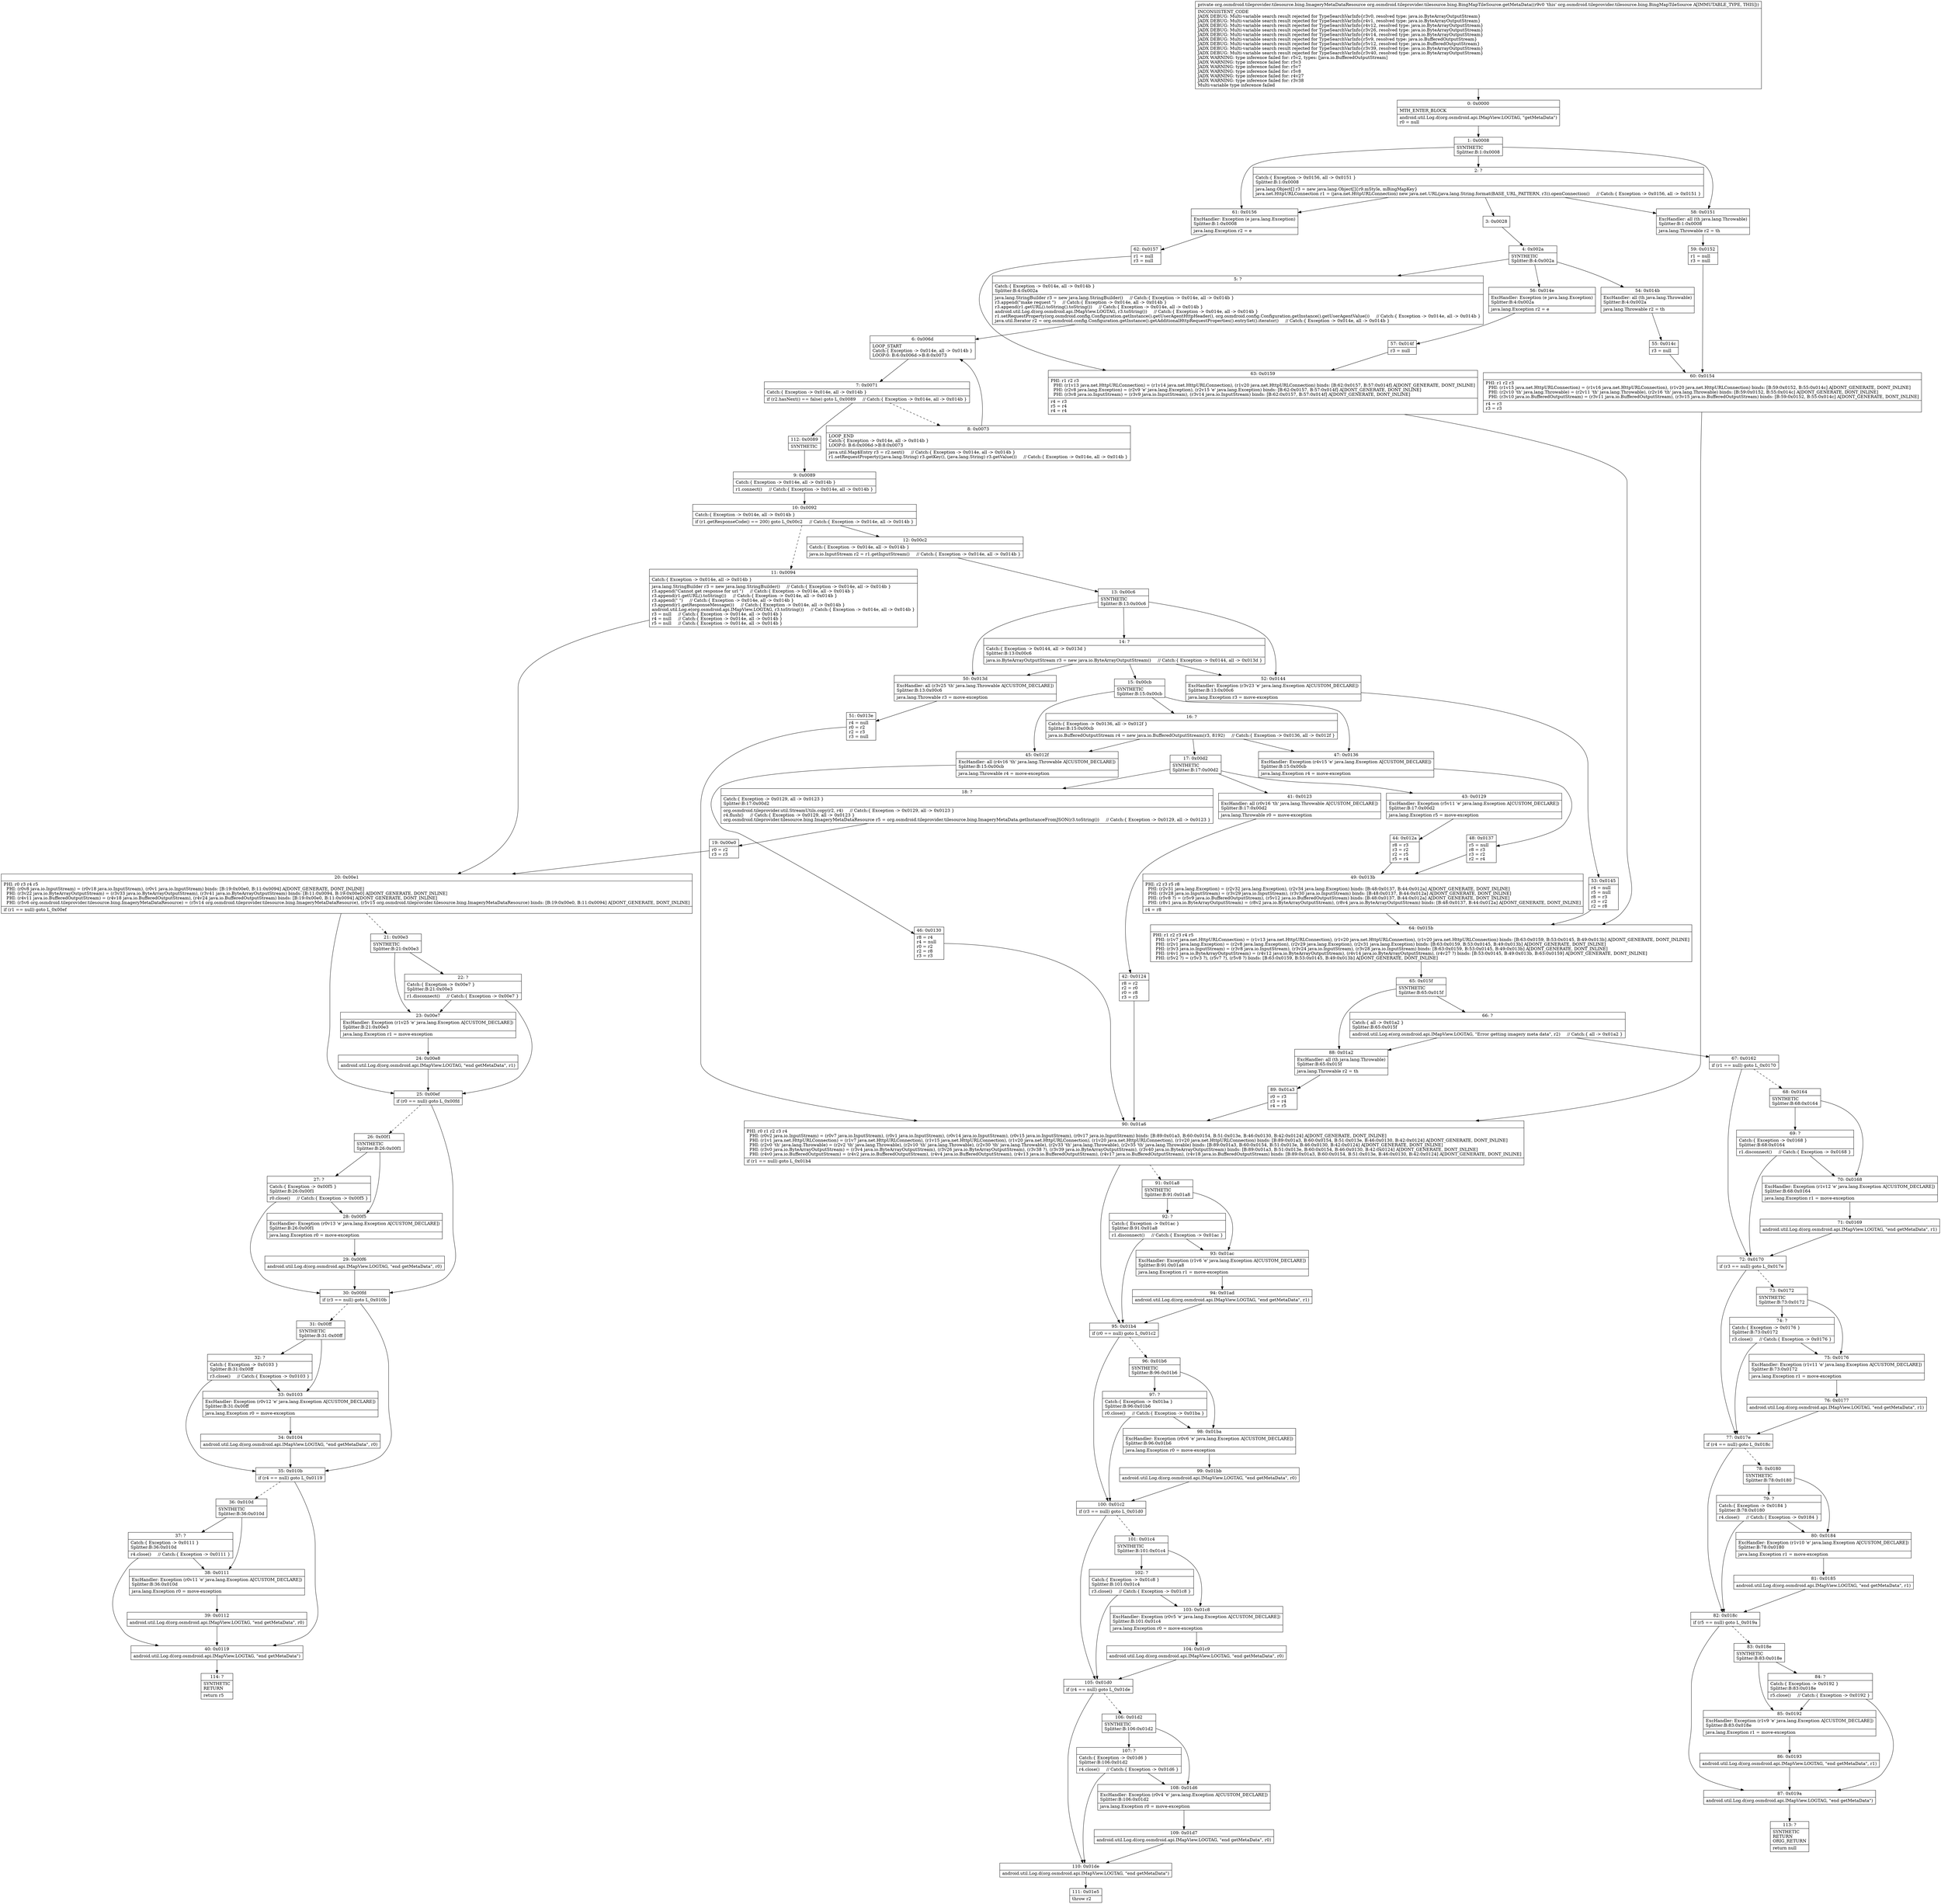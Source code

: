 digraph "CFG fororg.osmdroid.tileprovider.tilesource.bing.BingMapTileSource.getMetaData()Lorg\/osmdroid\/tileprovider\/tilesource\/bing\/ImageryMetaDataResource;" {
Node_0 [shape=record,label="{0\:\ 0x0000|MTH_ENTER_BLOCK\l|android.util.Log.d(org.osmdroid.api.IMapView.LOGTAG, \"getMetaData\")\lr0 = null\l}"];
Node_1 [shape=record,label="{1\:\ 0x0008|SYNTHETIC\lSplitter:B:1:0x0008\l}"];
Node_2 [shape=record,label="{2\:\ ?|Catch:\{ Exception \-\> 0x0156, all \-\> 0x0151 \}\lSplitter:B:1:0x0008\l|java.lang.Object[] r3 = new java.lang.Object[]\{r9.mStyle, mBingMapKey\}\ljava.net.HttpURLConnection r1 = (java.net.HttpURLConnection) new java.net.URL(java.lang.String.format(BASE_URL_PATTERN, r3)).openConnection()     \/\/ Catch:\{ Exception \-\> 0x0156, all \-\> 0x0151 \}\l}"];
Node_3 [shape=record,label="{3\:\ 0x0028}"];
Node_4 [shape=record,label="{4\:\ 0x002a|SYNTHETIC\lSplitter:B:4:0x002a\l}"];
Node_5 [shape=record,label="{5\:\ ?|Catch:\{ Exception \-\> 0x014e, all \-\> 0x014b \}\lSplitter:B:4:0x002a\l|java.lang.StringBuilder r3 = new java.lang.StringBuilder()     \/\/ Catch:\{ Exception \-\> 0x014e, all \-\> 0x014b \}\lr3.append(\"make request \")     \/\/ Catch:\{ Exception \-\> 0x014e, all \-\> 0x014b \}\lr3.append(r1.getURL().toString().toString())     \/\/ Catch:\{ Exception \-\> 0x014e, all \-\> 0x014b \}\landroid.util.Log.d(org.osmdroid.api.IMapView.LOGTAG, r3.toString())     \/\/ Catch:\{ Exception \-\> 0x014e, all \-\> 0x014b \}\lr1.setRequestProperty(org.osmdroid.config.Configuration.getInstance().getUserAgentHttpHeader(), org.osmdroid.config.Configuration.getInstance().getUserAgentValue())     \/\/ Catch:\{ Exception \-\> 0x014e, all \-\> 0x014b \}\ljava.util.Iterator r2 = org.osmdroid.config.Configuration.getInstance().getAdditionalHttpRequestProperties().entrySet().iterator()     \/\/ Catch:\{ Exception \-\> 0x014e, all \-\> 0x014b \}\l}"];
Node_6 [shape=record,label="{6\:\ 0x006d|LOOP_START\lCatch:\{ Exception \-\> 0x014e, all \-\> 0x014b \}\lLOOP:0: B:6:0x006d\-\>B:8:0x0073\l}"];
Node_7 [shape=record,label="{7\:\ 0x0071|Catch:\{ Exception \-\> 0x014e, all \-\> 0x014b \}\l|if (r2.hasNext() == false) goto L_0x0089     \/\/ Catch:\{ Exception \-\> 0x014e, all \-\> 0x014b \}\l}"];
Node_8 [shape=record,label="{8\:\ 0x0073|LOOP_END\lCatch:\{ Exception \-\> 0x014e, all \-\> 0x014b \}\lLOOP:0: B:6:0x006d\-\>B:8:0x0073\l|java.util.Map$Entry r3 = r2.next()     \/\/ Catch:\{ Exception \-\> 0x014e, all \-\> 0x014b \}\lr1.setRequestProperty((java.lang.String) r3.getKey(), (java.lang.String) r3.getValue())     \/\/ Catch:\{ Exception \-\> 0x014e, all \-\> 0x014b \}\l}"];
Node_9 [shape=record,label="{9\:\ 0x0089|Catch:\{ Exception \-\> 0x014e, all \-\> 0x014b \}\l|r1.connect()     \/\/ Catch:\{ Exception \-\> 0x014e, all \-\> 0x014b \}\l}"];
Node_10 [shape=record,label="{10\:\ 0x0092|Catch:\{ Exception \-\> 0x014e, all \-\> 0x014b \}\l|if (r1.getResponseCode() == 200) goto L_0x00c2     \/\/ Catch:\{ Exception \-\> 0x014e, all \-\> 0x014b \}\l}"];
Node_11 [shape=record,label="{11\:\ 0x0094|Catch:\{ Exception \-\> 0x014e, all \-\> 0x014b \}\l|java.lang.StringBuilder r3 = new java.lang.StringBuilder()     \/\/ Catch:\{ Exception \-\> 0x014e, all \-\> 0x014b \}\lr3.append(\"Cannot get response for url \")     \/\/ Catch:\{ Exception \-\> 0x014e, all \-\> 0x014b \}\lr3.append(r1.getURL().toString())     \/\/ Catch:\{ Exception \-\> 0x014e, all \-\> 0x014b \}\lr3.append(\" \")     \/\/ Catch:\{ Exception \-\> 0x014e, all \-\> 0x014b \}\lr3.append(r1.getResponseMessage())     \/\/ Catch:\{ Exception \-\> 0x014e, all \-\> 0x014b \}\landroid.util.Log.e(org.osmdroid.api.IMapView.LOGTAG, r3.toString())     \/\/ Catch:\{ Exception \-\> 0x014e, all \-\> 0x014b \}\lr3 = null     \/\/ Catch:\{ Exception \-\> 0x014e, all \-\> 0x014b \}\lr4 = null     \/\/ Catch:\{ Exception \-\> 0x014e, all \-\> 0x014b \}\lr5 = null     \/\/ Catch:\{ Exception \-\> 0x014e, all \-\> 0x014b \}\l}"];
Node_12 [shape=record,label="{12\:\ 0x00c2|Catch:\{ Exception \-\> 0x014e, all \-\> 0x014b \}\l|java.io.InputStream r2 = r1.getInputStream()     \/\/ Catch:\{ Exception \-\> 0x014e, all \-\> 0x014b \}\l}"];
Node_13 [shape=record,label="{13\:\ 0x00c6|SYNTHETIC\lSplitter:B:13:0x00c6\l}"];
Node_14 [shape=record,label="{14\:\ ?|Catch:\{ Exception \-\> 0x0144, all \-\> 0x013d \}\lSplitter:B:13:0x00c6\l|java.io.ByteArrayOutputStream r3 = new java.io.ByteArrayOutputStream()     \/\/ Catch:\{ Exception \-\> 0x0144, all \-\> 0x013d \}\l}"];
Node_15 [shape=record,label="{15\:\ 0x00cb|SYNTHETIC\lSplitter:B:15:0x00cb\l}"];
Node_16 [shape=record,label="{16\:\ ?|Catch:\{ Exception \-\> 0x0136, all \-\> 0x012f \}\lSplitter:B:15:0x00cb\l|java.io.BufferedOutputStream r4 = new java.io.BufferedOutputStream(r3, 8192)     \/\/ Catch:\{ Exception \-\> 0x0136, all \-\> 0x012f \}\l}"];
Node_17 [shape=record,label="{17\:\ 0x00d2|SYNTHETIC\lSplitter:B:17:0x00d2\l}"];
Node_18 [shape=record,label="{18\:\ ?|Catch:\{ Exception \-\> 0x0129, all \-\> 0x0123 \}\lSplitter:B:17:0x00d2\l|org.osmdroid.tileprovider.util.StreamUtils.copy(r2, r4)     \/\/ Catch:\{ Exception \-\> 0x0129, all \-\> 0x0123 \}\lr4.flush()     \/\/ Catch:\{ Exception \-\> 0x0129, all \-\> 0x0123 \}\lorg.osmdroid.tileprovider.tilesource.bing.ImageryMetaDataResource r5 = org.osmdroid.tileprovider.tilesource.bing.ImageryMetaData.getInstanceFromJSON(r3.toString())     \/\/ Catch:\{ Exception \-\> 0x0129, all \-\> 0x0123 \}\l}"];
Node_19 [shape=record,label="{19\:\ 0x00e0|r0 = r2\lr3 = r3\l}"];
Node_20 [shape=record,label="{20\:\ 0x00e1|PHI: r0 r3 r4 r5 \l  PHI: (r0v8 java.io.InputStream) = (r0v18 java.io.InputStream), (r0v1 java.io.InputStream) binds: [B:19:0x00e0, B:11:0x0094] A[DONT_GENERATE, DONT_INLINE]\l  PHI: (r3v22 java.io.ByteArrayOutputStream) = (r3v33 java.io.ByteArrayOutputStream), (r3v41 java.io.ByteArrayOutputStream) binds: [B:11:0x0094, B:19:0x00e0] A[DONT_GENERATE, DONT_INLINE]\l  PHI: (r4v11 java.io.BufferedOutputStream) = (r4v18 java.io.BufferedOutputStream), (r4v24 java.io.BufferedOutputStream) binds: [B:19:0x00e0, B:11:0x0094] A[DONT_GENERATE, DONT_INLINE]\l  PHI: (r5v6 org.osmdroid.tileprovider.tilesource.bing.ImageryMetaDataResource) = (r5v14 org.osmdroid.tileprovider.tilesource.bing.ImageryMetaDataResource), (r5v15 org.osmdroid.tileprovider.tilesource.bing.ImageryMetaDataResource) binds: [B:19:0x00e0, B:11:0x0094] A[DONT_GENERATE, DONT_INLINE]\l|if (r1 == null) goto L_0x00ef\l}"];
Node_21 [shape=record,label="{21\:\ 0x00e3|SYNTHETIC\lSplitter:B:21:0x00e3\l}"];
Node_22 [shape=record,label="{22\:\ ?|Catch:\{ Exception \-\> 0x00e7 \}\lSplitter:B:21:0x00e3\l|r1.disconnect()     \/\/ Catch:\{ Exception \-\> 0x00e7 \}\l}"];
Node_23 [shape=record,label="{23\:\ 0x00e7|ExcHandler: Exception (r1v25 'e' java.lang.Exception A[CUSTOM_DECLARE])\lSplitter:B:21:0x00e3\l|java.lang.Exception r1 = move\-exception\l}"];
Node_24 [shape=record,label="{24\:\ 0x00e8|android.util.Log.d(org.osmdroid.api.IMapView.LOGTAG, \"end getMetaData\", r1)\l}"];
Node_25 [shape=record,label="{25\:\ 0x00ef|if (r0 == null) goto L_0x00fd\l}"];
Node_26 [shape=record,label="{26\:\ 0x00f1|SYNTHETIC\lSplitter:B:26:0x00f1\l}"];
Node_27 [shape=record,label="{27\:\ ?|Catch:\{ Exception \-\> 0x00f5 \}\lSplitter:B:26:0x00f1\l|r0.close()     \/\/ Catch:\{ Exception \-\> 0x00f5 \}\l}"];
Node_28 [shape=record,label="{28\:\ 0x00f5|ExcHandler: Exception (r0v13 'e' java.lang.Exception A[CUSTOM_DECLARE])\lSplitter:B:26:0x00f1\l|java.lang.Exception r0 = move\-exception\l}"];
Node_29 [shape=record,label="{29\:\ 0x00f6|android.util.Log.d(org.osmdroid.api.IMapView.LOGTAG, \"end getMetaData\", r0)\l}"];
Node_30 [shape=record,label="{30\:\ 0x00fd|if (r3 == null) goto L_0x010b\l}"];
Node_31 [shape=record,label="{31\:\ 0x00ff|SYNTHETIC\lSplitter:B:31:0x00ff\l}"];
Node_32 [shape=record,label="{32\:\ ?|Catch:\{ Exception \-\> 0x0103 \}\lSplitter:B:31:0x00ff\l|r3.close()     \/\/ Catch:\{ Exception \-\> 0x0103 \}\l}"];
Node_33 [shape=record,label="{33\:\ 0x0103|ExcHandler: Exception (r0v12 'e' java.lang.Exception A[CUSTOM_DECLARE])\lSplitter:B:31:0x00ff\l|java.lang.Exception r0 = move\-exception\l}"];
Node_34 [shape=record,label="{34\:\ 0x0104|android.util.Log.d(org.osmdroid.api.IMapView.LOGTAG, \"end getMetaData\", r0)\l}"];
Node_35 [shape=record,label="{35\:\ 0x010b|if (r4 == null) goto L_0x0119\l}"];
Node_36 [shape=record,label="{36\:\ 0x010d|SYNTHETIC\lSplitter:B:36:0x010d\l}"];
Node_37 [shape=record,label="{37\:\ ?|Catch:\{ Exception \-\> 0x0111 \}\lSplitter:B:36:0x010d\l|r4.close()     \/\/ Catch:\{ Exception \-\> 0x0111 \}\l}"];
Node_38 [shape=record,label="{38\:\ 0x0111|ExcHandler: Exception (r0v11 'e' java.lang.Exception A[CUSTOM_DECLARE])\lSplitter:B:36:0x010d\l|java.lang.Exception r0 = move\-exception\l}"];
Node_39 [shape=record,label="{39\:\ 0x0112|android.util.Log.d(org.osmdroid.api.IMapView.LOGTAG, \"end getMetaData\", r0)\l}"];
Node_40 [shape=record,label="{40\:\ 0x0119|android.util.Log.d(org.osmdroid.api.IMapView.LOGTAG, \"end getMetaData\")\l}"];
Node_41 [shape=record,label="{41\:\ 0x0123|ExcHandler: all (r0v16 'th' java.lang.Throwable A[CUSTOM_DECLARE])\lSplitter:B:17:0x00d2\l|java.lang.Throwable r0 = move\-exception\l}"];
Node_42 [shape=record,label="{42\:\ 0x0124|r8 = r2\lr2 = r0\lr0 = r8\lr3 = r3\l}"];
Node_43 [shape=record,label="{43\:\ 0x0129|ExcHandler: Exception (r5v11 'e' java.lang.Exception A[CUSTOM_DECLARE])\lSplitter:B:17:0x00d2\l|java.lang.Exception r5 = move\-exception\l}"];
Node_44 [shape=record,label="{44\:\ 0x012a|r8 = r3\lr3 = r2\lr2 = r5\lr5 = r4\l}"];
Node_45 [shape=record,label="{45\:\ 0x012f|ExcHandler: all (r4v16 'th' java.lang.Throwable A[CUSTOM_DECLARE])\lSplitter:B:15:0x00cb\l|java.lang.Throwable r4 = move\-exception\l}"];
Node_46 [shape=record,label="{46\:\ 0x0130|r8 = r4\lr4 = null\lr0 = r2\lr2 = r8\lr3 = r3\l}"];
Node_47 [shape=record,label="{47\:\ 0x0136|ExcHandler: Exception (r4v15 'e' java.lang.Exception A[CUSTOM_DECLARE])\lSplitter:B:15:0x00cb\l|java.lang.Exception r4 = move\-exception\l}"];
Node_48 [shape=record,label="{48\:\ 0x0137|r5 = null\lr8 = r3\lr3 = r2\lr2 = r4\l}"];
Node_49 [shape=record,label="{49\:\ 0x013b|PHI: r2 r3 r5 r8 \l  PHI: (r2v31 java.lang.Exception) = (r2v32 java.lang.Exception), (r2v34 java.lang.Exception) binds: [B:48:0x0137, B:44:0x012a] A[DONT_GENERATE, DONT_INLINE]\l  PHI: (r3v28 java.io.InputStream) = (r3v29 java.io.InputStream), (r3v30 java.io.InputStream) binds: [B:48:0x0137, B:44:0x012a] A[DONT_GENERATE, DONT_INLINE]\l  PHI: (r5v8 ?) = (r5v9 java.io.BufferedOutputStream), (r5v12 java.io.BufferedOutputStream) binds: [B:48:0x0137, B:44:0x012a] A[DONT_GENERATE, DONT_INLINE]\l  PHI: (r8v1 java.io.ByteArrayOutputStream) = (r8v2 java.io.ByteArrayOutputStream), (r8v4 java.io.ByteArrayOutputStream) binds: [B:48:0x0137, B:44:0x012a] A[DONT_GENERATE, DONT_INLINE]\l|r4 = r8\l}"];
Node_50 [shape=record,label="{50\:\ 0x013d|ExcHandler: all (r3v25 'th' java.lang.Throwable A[CUSTOM_DECLARE])\lSplitter:B:13:0x00c6\l|java.lang.Throwable r3 = move\-exception\l}"];
Node_51 [shape=record,label="{51\:\ 0x013e|r4 = null\lr0 = r2\lr2 = r3\lr3 = null\l}"];
Node_52 [shape=record,label="{52\:\ 0x0144|ExcHandler: Exception (r3v23 'e' java.lang.Exception A[CUSTOM_DECLARE])\lSplitter:B:13:0x00c6\l|java.lang.Exception r3 = move\-exception\l}"];
Node_53 [shape=record,label="{53\:\ 0x0145|r4 = null\lr5 = null\lr8 = r3\lr3 = r2\lr2 = r8\l}"];
Node_54 [shape=record,label="{54\:\ 0x014b|ExcHandler: all (th java.lang.Throwable)\lSplitter:B:4:0x002a\l|java.lang.Throwable r2 = th\l}"];
Node_55 [shape=record,label="{55\:\ 0x014c|r3 = null\l}"];
Node_56 [shape=record,label="{56\:\ 0x014e|ExcHandler: Exception (e java.lang.Exception)\lSplitter:B:4:0x002a\l|java.lang.Exception r2 = e\l}"];
Node_57 [shape=record,label="{57\:\ 0x014f|r3 = null\l}"];
Node_58 [shape=record,label="{58\:\ 0x0151|ExcHandler: all (th java.lang.Throwable)\lSplitter:B:1:0x0008\l|java.lang.Throwable r2 = th\l}"];
Node_59 [shape=record,label="{59\:\ 0x0152|r1 = null\lr3 = null\l}"];
Node_60 [shape=record,label="{60\:\ 0x0154|PHI: r1 r2 r3 \l  PHI: (r1v15 java.net.HttpURLConnection) = (r1v16 java.net.HttpURLConnection), (r1v20 java.net.HttpURLConnection) binds: [B:59:0x0152, B:55:0x014c] A[DONT_GENERATE, DONT_INLINE]\l  PHI: (r2v10 'th' java.lang.Throwable) = (r2v11 'th' java.lang.Throwable), (r2v16 'th' java.lang.Throwable) binds: [B:59:0x0152, B:55:0x014c] A[DONT_GENERATE, DONT_INLINE]\l  PHI: (r3v10 java.io.BufferedOutputStream) = (r3v11 java.io.BufferedOutputStream), (r3v15 java.io.BufferedOutputStream) binds: [B:59:0x0152, B:55:0x014c] A[DONT_GENERATE, DONT_INLINE]\l|r4 = r3\lr3 = r3\l}"];
Node_61 [shape=record,label="{61\:\ 0x0156|ExcHandler: Exception (e java.lang.Exception)\lSplitter:B:1:0x0008\l|java.lang.Exception r2 = e\l}"];
Node_62 [shape=record,label="{62\:\ 0x0157|r1 = null\lr3 = null\l}"];
Node_63 [shape=record,label="{63\:\ 0x0159|PHI: r1 r2 r3 \l  PHI: (r1v13 java.net.HttpURLConnection) = (r1v14 java.net.HttpURLConnection), (r1v20 java.net.HttpURLConnection) binds: [B:62:0x0157, B:57:0x014f] A[DONT_GENERATE, DONT_INLINE]\l  PHI: (r2v8 java.lang.Exception) = (r2v9 'e' java.lang.Exception), (r2v15 'e' java.lang.Exception) binds: [B:62:0x0157, B:57:0x014f] A[DONT_GENERATE, DONT_INLINE]\l  PHI: (r3v8 java.io.InputStream) = (r3v9 java.io.InputStream), (r3v14 java.io.InputStream) binds: [B:62:0x0157, B:57:0x014f] A[DONT_GENERATE, DONT_INLINE]\l|r4 = r3\lr5 = r4\lr4 = r4\l}"];
Node_64 [shape=record,label="{64\:\ 0x015b|PHI: r1 r2 r3 r4 r5 \l  PHI: (r1v7 java.net.HttpURLConnection) = (r1v13 java.net.HttpURLConnection), (r1v20 java.net.HttpURLConnection), (r1v20 java.net.HttpURLConnection) binds: [B:63:0x0159, B:53:0x0145, B:49:0x013b] A[DONT_GENERATE, DONT_INLINE]\l  PHI: (r2v1 java.lang.Exception) = (r2v8 java.lang.Exception), (r2v29 java.lang.Exception), (r2v31 java.lang.Exception) binds: [B:63:0x0159, B:53:0x0145, B:49:0x013b] A[DONT_GENERATE, DONT_INLINE]\l  PHI: (r3v3 java.io.InputStream) = (r3v8 java.io.InputStream), (r3v24 java.io.InputStream), (r3v28 java.io.InputStream) binds: [B:63:0x0159, B:53:0x0145, B:49:0x013b] A[DONT_GENERATE, DONT_INLINE]\l  PHI: (r4v1 java.io.ByteArrayOutputStream) = (r4v12 java.io.ByteArrayOutputStream), (r4v14 java.io.ByteArrayOutputStream), (r4v27 ?) binds: [B:53:0x0145, B:49:0x013b, B:63:0x0159] A[DONT_GENERATE, DONT_INLINE]\l  PHI: (r5v2 ?) = (r5v3 ?), (r5v7 ?), (r5v8 ?) binds: [B:63:0x0159, B:53:0x0145, B:49:0x013b] A[DONT_GENERATE, DONT_INLINE]\l}"];
Node_65 [shape=record,label="{65\:\ 0x015f|SYNTHETIC\lSplitter:B:65:0x015f\l}"];
Node_66 [shape=record,label="{66\:\ ?|Catch:\{ all \-\> 0x01a2 \}\lSplitter:B:65:0x015f\l|android.util.Log.e(org.osmdroid.api.IMapView.LOGTAG, \"Error getting imagery meta data\", r2)     \/\/ Catch:\{ all \-\> 0x01a2 \}\l}"];
Node_67 [shape=record,label="{67\:\ 0x0162|if (r1 == null) goto L_0x0170\l}"];
Node_68 [shape=record,label="{68\:\ 0x0164|SYNTHETIC\lSplitter:B:68:0x0164\l}"];
Node_69 [shape=record,label="{69\:\ ?|Catch:\{ Exception \-\> 0x0168 \}\lSplitter:B:68:0x0164\l|r1.disconnect()     \/\/ Catch:\{ Exception \-\> 0x0168 \}\l}"];
Node_70 [shape=record,label="{70\:\ 0x0168|ExcHandler: Exception (r1v12 'e' java.lang.Exception A[CUSTOM_DECLARE])\lSplitter:B:68:0x0164\l|java.lang.Exception r1 = move\-exception\l}"];
Node_71 [shape=record,label="{71\:\ 0x0169|android.util.Log.d(org.osmdroid.api.IMapView.LOGTAG, \"end getMetaData\", r1)\l}"];
Node_72 [shape=record,label="{72\:\ 0x0170|if (r3 == null) goto L_0x017e\l}"];
Node_73 [shape=record,label="{73\:\ 0x0172|SYNTHETIC\lSplitter:B:73:0x0172\l}"];
Node_74 [shape=record,label="{74\:\ ?|Catch:\{ Exception \-\> 0x0176 \}\lSplitter:B:73:0x0172\l|r3.close()     \/\/ Catch:\{ Exception \-\> 0x0176 \}\l}"];
Node_75 [shape=record,label="{75\:\ 0x0176|ExcHandler: Exception (r1v11 'e' java.lang.Exception A[CUSTOM_DECLARE])\lSplitter:B:73:0x0172\l|java.lang.Exception r1 = move\-exception\l}"];
Node_76 [shape=record,label="{76\:\ 0x0177|android.util.Log.d(org.osmdroid.api.IMapView.LOGTAG, \"end getMetaData\", r1)\l}"];
Node_77 [shape=record,label="{77\:\ 0x017e|if (r4 == null) goto L_0x018c\l}"];
Node_78 [shape=record,label="{78\:\ 0x0180|SYNTHETIC\lSplitter:B:78:0x0180\l}"];
Node_79 [shape=record,label="{79\:\ ?|Catch:\{ Exception \-\> 0x0184 \}\lSplitter:B:78:0x0180\l|r4.close()     \/\/ Catch:\{ Exception \-\> 0x0184 \}\l}"];
Node_80 [shape=record,label="{80\:\ 0x0184|ExcHandler: Exception (r1v10 'e' java.lang.Exception A[CUSTOM_DECLARE])\lSplitter:B:78:0x0180\l|java.lang.Exception r1 = move\-exception\l}"];
Node_81 [shape=record,label="{81\:\ 0x0185|android.util.Log.d(org.osmdroid.api.IMapView.LOGTAG, \"end getMetaData\", r1)\l}"];
Node_82 [shape=record,label="{82\:\ 0x018c|if (r5 == null) goto L_0x019a\l}"];
Node_83 [shape=record,label="{83\:\ 0x018e|SYNTHETIC\lSplitter:B:83:0x018e\l}"];
Node_84 [shape=record,label="{84\:\ ?|Catch:\{ Exception \-\> 0x0192 \}\lSplitter:B:83:0x018e\l|r5.close()     \/\/ Catch:\{ Exception \-\> 0x0192 \}\l}"];
Node_85 [shape=record,label="{85\:\ 0x0192|ExcHandler: Exception (r1v9 'e' java.lang.Exception A[CUSTOM_DECLARE])\lSplitter:B:83:0x018e\l|java.lang.Exception r1 = move\-exception\l}"];
Node_86 [shape=record,label="{86\:\ 0x0193|android.util.Log.d(org.osmdroid.api.IMapView.LOGTAG, \"end getMetaData\", r1)\l}"];
Node_87 [shape=record,label="{87\:\ 0x019a|android.util.Log.d(org.osmdroid.api.IMapView.LOGTAG, \"end getMetaData\")\l}"];
Node_88 [shape=record,label="{88\:\ 0x01a2|ExcHandler: all (th java.lang.Throwable)\lSplitter:B:65:0x015f\l|java.lang.Throwable r2 = th\l}"];
Node_89 [shape=record,label="{89\:\ 0x01a3|r0 = r3\lr3 = r4\lr4 = r5\l}"];
Node_90 [shape=record,label="{90\:\ 0x01a6|PHI: r0 r1 r2 r3 r4 \l  PHI: (r0v2 java.io.InputStream) = (r0v7 java.io.InputStream), (r0v1 java.io.InputStream), (r0v14 java.io.InputStream), (r0v15 java.io.InputStream), (r0v17 java.io.InputStream) binds: [B:89:0x01a3, B:60:0x0154, B:51:0x013e, B:46:0x0130, B:42:0x0124] A[DONT_GENERATE, DONT_INLINE]\l  PHI: (r1v1 java.net.HttpURLConnection) = (r1v7 java.net.HttpURLConnection), (r1v15 java.net.HttpURLConnection), (r1v20 java.net.HttpURLConnection), (r1v20 java.net.HttpURLConnection), (r1v20 java.net.HttpURLConnection) binds: [B:89:0x01a3, B:60:0x0154, B:51:0x013e, B:46:0x0130, B:42:0x0124] A[DONT_GENERATE, DONT_INLINE]\l  PHI: (r2v0 'th' java.lang.Throwable) = (r2v2 'th' java.lang.Throwable), (r2v10 'th' java.lang.Throwable), (r2v30 'th' java.lang.Throwable), (r2v33 'th' java.lang.Throwable), (r2v35 'th' java.lang.Throwable) binds: [B:89:0x01a3, B:60:0x0154, B:51:0x013e, B:46:0x0130, B:42:0x0124] A[DONT_GENERATE, DONT_INLINE]\l  PHI: (r3v0 java.io.ByteArrayOutputStream) = (r3v4 java.io.ByteArrayOutputStream), (r3v26 java.io.ByteArrayOutputStream), (r3v38 ?), (r3v39 java.io.ByteArrayOutputStream), (r3v40 java.io.ByteArrayOutputStream) binds: [B:89:0x01a3, B:51:0x013e, B:60:0x0154, B:46:0x0130, B:42:0x0124] A[DONT_GENERATE, DONT_INLINE]\l  PHI: (r4v0 java.io.BufferedOutputStream) = (r4v2 java.io.BufferedOutputStream), (r4v4 java.io.BufferedOutputStream), (r4v13 java.io.BufferedOutputStream), (r4v17 java.io.BufferedOutputStream), (r4v18 java.io.BufferedOutputStream) binds: [B:89:0x01a3, B:60:0x0154, B:51:0x013e, B:46:0x0130, B:42:0x0124] A[DONT_GENERATE, DONT_INLINE]\l|if (r1 == null) goto L_0x01b4\l}"];
Node_91 [shape=record,label="{91\:\ 0x01a8|SYNTHETIC\lSplitter:B:91:0x01a8\l}"];
Node_92 [shape=record,label="{92\:\ ?|Catch:\{ Exception \-\> 0x01ac \}\lSplitter:B:91:0x01a8\l|r1.disconnect()     \/\/ Catch:\{ Exception \-\> 0x01ac \}\l}"];
Node_93 [shape=record,label="{93\:\ 0x01ac|ExcHandler: Exception (r1v6 'e' java.lang.Exception A[CUSTOM_DECLARE])\lSplitter:B:91:0x01a8\l|java.lang.Exception r1 = move\-exception\l}"];
Node_94 [shape=record,label="{94\:\ 0x01ad|android.util.Log.d(org.osmdroid.api.IMapView.LOGTAG, \"end getMetaData\", r1)\l}"];
Node_95 [shape=record,label="{95\:\ 0x01b4|if (r0 == null) goto L_0x01c2\l}"];
Node_96 [shape=record,label="{96\:\ 0x01b6|SYNTHETIC\lSplitter:B:96:0x01b6\l}"];
Node_97 [shape=record,label="{97\:\ ?|Catch:\{ Exception \-\> 0x01ba \}\lSplitter:B:96:0x01b6\l|r0.close()     \/\/ Catch:\{ Exception \-\> 0x01ba \}\l}"];
Node_98 [shape=record,label="{98\:\ 0x01ba|ExcHandler: Exception (r0v6 'e' java.lang.Exception A[CUSTOM_DECLARE])\lSplitter:B:96:0x01b6\l|java.lang.Exception r0 = move\-exception\l}"];
Node_99 [shape=record,label="{99\:\ 0x01bb|android.util.Log.d(org.osmdroid.api.IMapView.LOGTAG, \"end getMetaData\", r0)\l}"];
Node_100 [shape=record,label="{100\:\ 0x01c2|if (r3 == null) goto L_0x01d0\l}"];
Node_101 [shape=record,label="{101\:\ 0x01c4|SYNTHETIC\lSplitter:B:101:0x01c4\l}"];
Node_102 [shape=record,label="{102\:\ ?|Catch:\{ Exception \-\> 0x01c8 \}\lSplitter:B:101:0x01c4\l|r3.close()     \/\/ Catch:\{ Exception \-\> 0x01c8 \}\l}"];
Node_103 [shape=record,label="{103\:\ 0x01c8|ExcHandler: Exception (r0v5 'e' java.lang.Exception A[CUSTOM_DECLARE])\lSplitter:B:101:0x01c4\l|java.lang.Exception r0 = move\-exception\l}"];
Node_104 [shape=record,label="{104\:\ 0x01c9|android.util.Log.d(org.osmdroid.api.IMapView.LOGTAG, \"end getMetaData\", r0)\l}"];
Node_105 [shape=record,label="{105\:\ 0x01d0|if (r4 == null) goto L_0x01de\l}"];
Node_106 [shape=record,label="{106\:\ 0x01d2|SYNTHETIC\lSplitter:B:106:0x01d2\l}"];
Node_107 [shape=record,label="{107\:\ ?|Catch:\{ Exception \-\> 0x01d6 \}\lSplitter:B:106:0x01d2\l|r4.close()     \/\/ Catch:\{ Exception \-\> 0x01d6 \}\l}"];
Node_108 [shape=record,label="{108\:\ 0x01d6|ExcHandler: Exception (r0v4 'e' java.lang.Exception A[CUSTOM_DECLARE])\lSplitter:B:106:0x01d2\l|java.lang.Exception r0 = move\-exception\l}"];
Node_109 [shape=record,label="{109\:\ 0x01d7|android.util.Log.d(org.osmdroid.api.IMapView.LOGTAG, \"end getMetaData\", r0)\l}"];
Node_110 [shape=record,label="{110\:\ 0x01de|android.util.Log.d(org.osmdroid.api.IMapView.LOGTAG, \"end getMetaData\")\l}"];
Node_111 [shape=record,label="{111\:\ 0x01e5|throw r2\l}"];
Node_112 [shape=record,label="{112\:\ 0x0089|SYNTHETIC\l}"];
Node_113 [shape=record,label="{113\:\ ?|SYNTHETIC\lRETURN\lORIG_RETURN\l|return null\l}"];
Node_114 [shape=record,label="{114\:\ ?|SYNTHETIC\lRETURN\l|return r5\l}"];
MethodNode[shape=record,label="{private org.osmdroid.tileprovider.tilesource.bing.ImageryMetaDataResource org.osmdroid.tileprovider.tilesource.bing.BingMapTileSource.getMetaData((r9v0 'this' org.osmdroid.tileprovider.tilesource.bing.BingMapTileSource A[IMMUTABLE_TYPE, THIS]))  | INCONSISTENT_CODE\lJADX DEBUG: Multi\-variable search result rejected for TypeSearchVarInfo\{r3v0, resolved type: java.io.ByteArrayOutputStream\}\lJADX DEBUG: Multi\-variable search result rejected for TypeSearchVarInfo\{r4v1, resolved type: java.io.ByteArrayOutputStream\}\lJADX DEBUG: Multi\-variable search result rejected for TypeSearchVarInfo\{r4v12, resolved type: java.io.ByteArrayOutputStream\}\lJADX DEBUG: Multi\-variable search result rejected for TypeSearchVarInfo\{r3v26, resolved type: java.io.ByteArrayOutputStream\}\lJADX DEBUG: Multi\-variable search result rejected for TypeSearchVarInfo\{r4v14, resolved type: java.io.ByteArrayOutputStream\}\lJADX DEBUG: Multi\-variable search result rejected for TypeSearchVarInfo\{r5v9, resolved type: java.io.BufferedOutputStream\}\lJADX DEBUG: Multi\-variable search result rejected for TypeSearchVarInfo\{r5v12, resolved type: java.io.BufferedOutputStream\}\lJADX DEBUG: Multi\-variable search result rejected for TypeSearchVarInfo\{r3v39, resolved type: java.io.ByteArrayOutputStream\}\lJADX DEBUG: Multi\-variable search result rejected for TypeSearchVarInfo\{r3v40, resolved type: java.io.ByteArrayOutputStream\}\lJADX WARNING: type inference failed for: r5v2, types: [java.io.BufferedOutputStream]\lJADX WARNING: type inference failed for: r5v3\lJADX WARNING: type inference failed for: r5v7\lJADX WARNING: type inference failed for: r5v8\lJADX WARNING: type inference failed for: r4v27\lJADX WARNING: type inference failed for: r3v38\lMulti\-variable type inference failed\l}"];
MethodNode -> Node_0;
Node_0 -> Node_1;
Node_1 -> Node_2;
Node_1 -> Node_61;
Node_1 -> Node_58;
Node_2 -> Node_3;
Node_2 -> Node_61;
Node_2 -> Node_58;
Node_3 -> Node_4;
Node_4 -> Node_5;
Node_4 -> Node_56;
Node_4 -> Node_54;
Node_5 -> Node_6;
Node_6 -> Node_7;
Node_7 -> Node_8[style=dashed];
Node_7 -> Node_112;
Node_8 -> Node_6;
Node_9 -> Node_10;
Node_10 -> Node_11[style=dashed];
Node_10 -> Node_12;
Node_11 -> Node_20;
Node_12 -> Node_13;
Node_13 -> Node_14;
Node_13 -> Node_52;
Node_13 -> Node_50;
Node_14 -> Node_15;
Node_14 -> Node_52;
Node_14 -> Node_50;
Node_15 -> Node_16;
Node_15 -> Node_47;
Node_15 -> Node_45;
Node_16 -> Node_17;
Node_16 -> Node_47;
Node_16 -> Node_45;
Node_17 -> Node_18;
Node_17 -> Node_43;
Node_17 -> Node_41;
Node_18 -> Node_19;
Node_19 -> Node_20;
Node_20 -> Node_21[style=dashed];
Node_20 -> Node_25;
Node_21 -> Node_22;
Node_21 -> Node_23;
Node_22 -> Node_23;
Node_22 -> Node_25;
Node_23 -> Node_24;
Node_24 -> Node_25;
Node_25 -> Node_26[style=dashed];
Node_25 -> Node_30;
Node_26 -> Node_27;
Node_26 -> Node_28;
Node_27 -> Node_28;
Node_27 -> Node_30;
Node_28 -> Node_29;
Node_29 -> Node_30;
Node_30 -> Node_31[style=dashed];
Node_30 -> Node_35;
Node_31 -> Node_32;
Node_31 -> Node_33;
Node_32 -> Node_33;
Node_32 -> Node_35;
Node_33 -> Node_34;
Node_34 -> Node_35;
Node_35 -> Node_36[style=dashed];
Node_35 -> Node_40;
Node_36 -> Node_37;
Node_36 -> Node_38;
Node_37 -> Node_38;
Node_37 -> Node_40;
Node_38 -> Node_39;
Node_39 -> Node_40;
Node_40 -> Node_114;
Node_41 -> Node_42;
Node_42 -> Node_90;
Node_43 -> Node_44;
Node_44 -> Node_49;
Node_45 -> Node_46;
Node_46 -> Node_90;
Node_47 -> Node_48;
Node_48 -> Node_49;
Node_49 -> Node_64;
Node_50 -> Node_51;
Node_51 -> Node_90;
Node_52 -> Node_53;
Node_53 -> Node_64;
Node_54 -> Node_55;
Node_55 -> Node_60;
Node_56 -> Node_57;
Node_57 -> Node_63;
Node_58 -> Node_59;
Node_59 -> Node_60;
Node_60 -> Node_90;
Node_61 -> Node_62;
Node_62 -> Node_63;
Node_63 -> Node_64;
Node_64 -> Node_65;
Node_65 -> Node_66;
Node_65 -> Node_88;
Node_66 -> Node_67;
Node_66 -> Node_88;
Node_67 -> Node_68[style=dashed];
Node_67 -> Node_72;
Node_68 -> Node_69;
Node_68 -> Node_70;
Node_69 -> Node_70;
Node_69 -> Node_72;
Node_70 -> Node_71;
Node_71 -> Node_72;
Node_72 -> Node_73[style=dashed];
Node_72 -> Node_77;
Node_73 -> Node_74;
Node_73 -> Node_75;
Node_74 -> Node_75;
Node_74 -> Node_77;
Node_75 -> Node_76;
Node_76 -> Node_77;
Node_77 -> Node_78[style=dashed];
Node_77 -> Node_82;
Node_78 -> Node_79;
Node_78 -> Node_80;
Node_79 -> Node_80;
Node_79 -> Node_82;
Node_80 -> Node_81;
Node_81 -> Node_82;
Node_82 -> Node_83[style=dashed];
Node_82 -> Node_87;
Node_83 -> Node_84;
Node_83 -> Node_85;
Node_84 -> Node_85;
Node_84 -> Node_87;
Node_85 -> Node_86;
Node_86 -> Node_87;
Node_87 -> Node_113;
Node_88 -> Node_89;
Node_89 -> Node_90;
Node_90 -> Node_91[style=dashed];
Node_90 -> Node_95;
Node_91 -> Node_92;
Node_91 -> Node_93;
Node_92 -> Node_93;
Node_92 -> Node_95;
Node_93 -> Node_94;
Node_94 -> Node_95;
Node_95 -> Node_96[style=dashed];
Node_95 -> Node_100;
Node_96 -> Node_97;
Node_96 -> Node_98;
Node_97 -> Node_98;
Node_97 -> Node_100;
Node_98 -> Node_99;
Node_99 -> Node_100;
Node_100 -> Node_101[style=dashed];
Node_100 -> Node_105;
Node_101 -> Node_102;
Node_101 -> Node_103;
Node_102 -> Node_103;
Node_102 -> Node_105;
Node_103 -> Node_104;
Node_104 -> Node_105;
Node_105 -> Node_106[style=dashed];
Node_105 -> Node_110;
Node_106 -> Node_107;
Node_106 -> Node_108;
Node_107 -> Node_108;
Node_107 -> Node_110;
Node_108 -> Node_109;
Node_109 -> Node_110;
Node_110 -> Node_111;
Node_112 -> Node_9;
}

